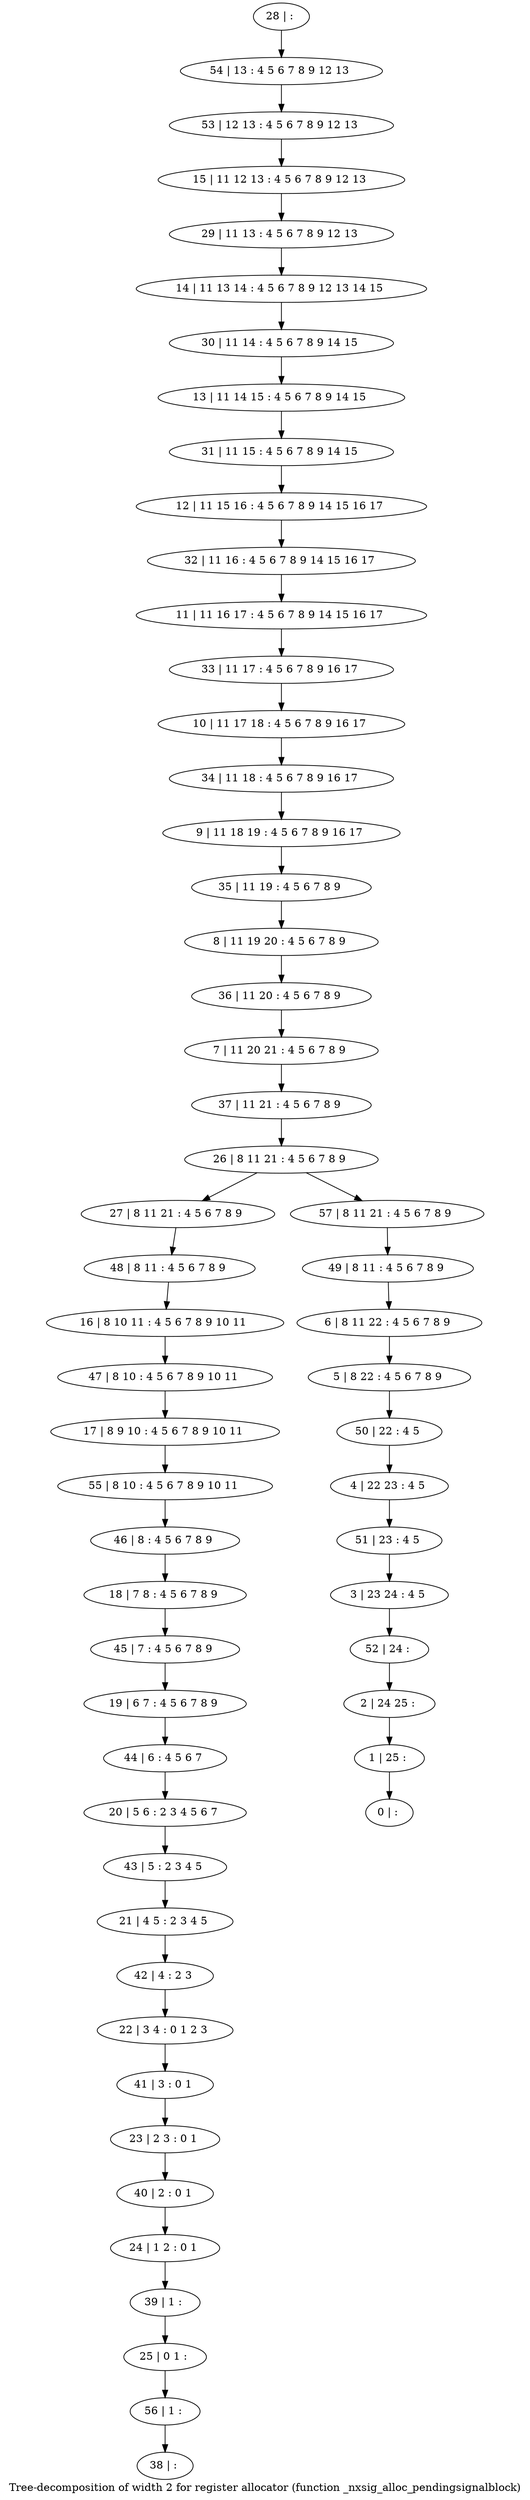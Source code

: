 digraph G {
graph [label="Tree-decomposition of width 2 for register allocator (function _nxsig_alloc_pendingsignalblock)"]
0[label="0 | : "];
1[label="1 | 25 : "];
2[label="2 | 24 25 : "];
3[label="3 | 23 24 : 4 5 "];
4[label="4 | 22 23 : 4 5 "];
5[label="5 | 8 22 : 4 5 6 7 8 9 "];
6[label="6 | 8 11 22 : 4 5 6 7 8 9 "];
7[label="7 | 11 20 21 : 4 5 6 7 8 9 "];
8[label="8 | 11 19 20 : 4 5 6 7 8 9 "];
9[label="9 | 11 18 19 : 4 5 6 7 8 9 16 17 "];
10[label="10 | 11 17 18 : 4 5 6 7 8 9 16 17 "];
11[label="11 | 11 16 17 : 4 5 6 7 8 9 14 15 16 17 "];
12[label="12 | 11 15 16 : 4 5 6 7 8 9 14 15 16 17 "];
13[label="13 | 11 14 15 : 4 5 6 7 8 9 14 15 "];
14[label="14 | 11 13 14 : 4 5 6 7 8 9 12 13 14 15 "];
15[label="15 | 11 12 13 : 4 5 6 7 8 9 12 13 "];
16[label="16 | 8 10 11 : 4 5 6 7 8 9 10 11 "];
17[label="17 | 8 9 10 : 4 5 6 7 8 9 10 11 "];
18[label="18 | 7 8 : 4 5 6 7 8 9 "];
19[label="19 | 6 7 : 4 5 6 7 8 9 "];
20[label="20 | 5 6 : 2 3 4 5 6 7 "];
21[label="21 | 4 5 : 2 3 4 5 "];
22[label="22 | 3 4 : 0 1 2 3 "];
23[label="23 | 2 3 : 0 1 "];
24[label="24 | 1 2 : 0 1 "];
25[label="25 | 0 1 : "];
26[label="26 | 8 11 21 : 4 5 6 7 8 9 "];
27[label="27 | 8 11 21 : 4 5 6 7 8 9 "];
28[label="28 | : "];
29[label="29 | 11 13 : 4 5 6 7 8 9 12 13 "];
30[label="30 | 11 14 : 4 5 6 7 8 9 14 15 "];
31[label="31 | 11 15 : 4 5 6 7 8 9 14 15 "];
32[label="32 | 11 16 : 4 5 6 7 8 9 14 15 16 17 "];
33[label="33 | 11 17 : 4 5 6 7 8 9 16 17 "];
34[label="34 | 11 18 : 4 5 6 7 8 9 16 17 "];
35[label="35 | 11 19 : 4 5 6 7 8 9 "];
36[label="36 | 11 20 : 4 5 6 7 8 9 "];
37[label="37 | 11 21 : 4 5 6 7 8 9 "];
38[label="38 | : "];
39[label="39 | 1 : "];
40[label="40 | 2 : 0 1 "];
41[label="41 | 3 : 0 1 "];
42[label="42 | 4 : 2 3 "];
43[label="43 | 5 : 2 3 4 5 "];
44[label="44 | 6 : 4 5 6 7 "];
45[label="45 | 7 : 4 5 6 7 8 9 "];
46[label="46 | 8 : 4 5 6 7 8 9 "];
47[label="47 | 8 10 : 4 5 6 7 8 9 10 11 "];
48[label="48 | 8 11 : 4 5 6 7 8 9 "];
49[label="49 | 8 11 : 4 5 6 7 8 9 "];
50[label="50 | 22 : 4 5 "];
51[label="51 | 23 : 4 5 "];
52[label="52 | 24 : "];
53[label="53 | 12 13 : 4 5 6 7 8 9 12 13 "];
54[label="54 | 13 : 4 5 6 7 8 9 12 13 "];
55[label="55 | 8 10 : 4 5 6 7 8 9 10 11 "];
56[label="56 | 1 : "];
57[label="57 | 8 11 21 : 4 5 6 7 8 9 "];
39->25 ;
24->39 ;
40->24 ;
23->40 ;
41->23 ;
22->41 ;
42->22 ;
21->42 ;
43->21 ;
20->43 ;
44->20 ;
19->44 ;
45->19 ;
18->45 ;
46->18 ;
47->17 ;
16->47 ;
48->16 ;
27->48 ;
55->46 ;
17->55 ;
56->38 ;
25->56 ;
28->54 ;
54->53 ;
53->15 ;
15->29 ;
29->14 ;
14->30 ;
30->13 ;
13->31 ;
31->12 ;
12->32 ;
32->11 ;
11->33 ;
33->10 ;
10->34 ;
34->9 ;
9->35 ;
35->8 ;
8->36 ;
36->7 ;
7->37 ;
37->26 ;
49->6 ;
6->5 ;
5->50 ;
50->4 ;
4->51 ;
51->3 ;
3->52 ;
52->2 ;
2->1 ;
1->0 ;
57->49 ;
26->27 ;
26->57 ;
}
